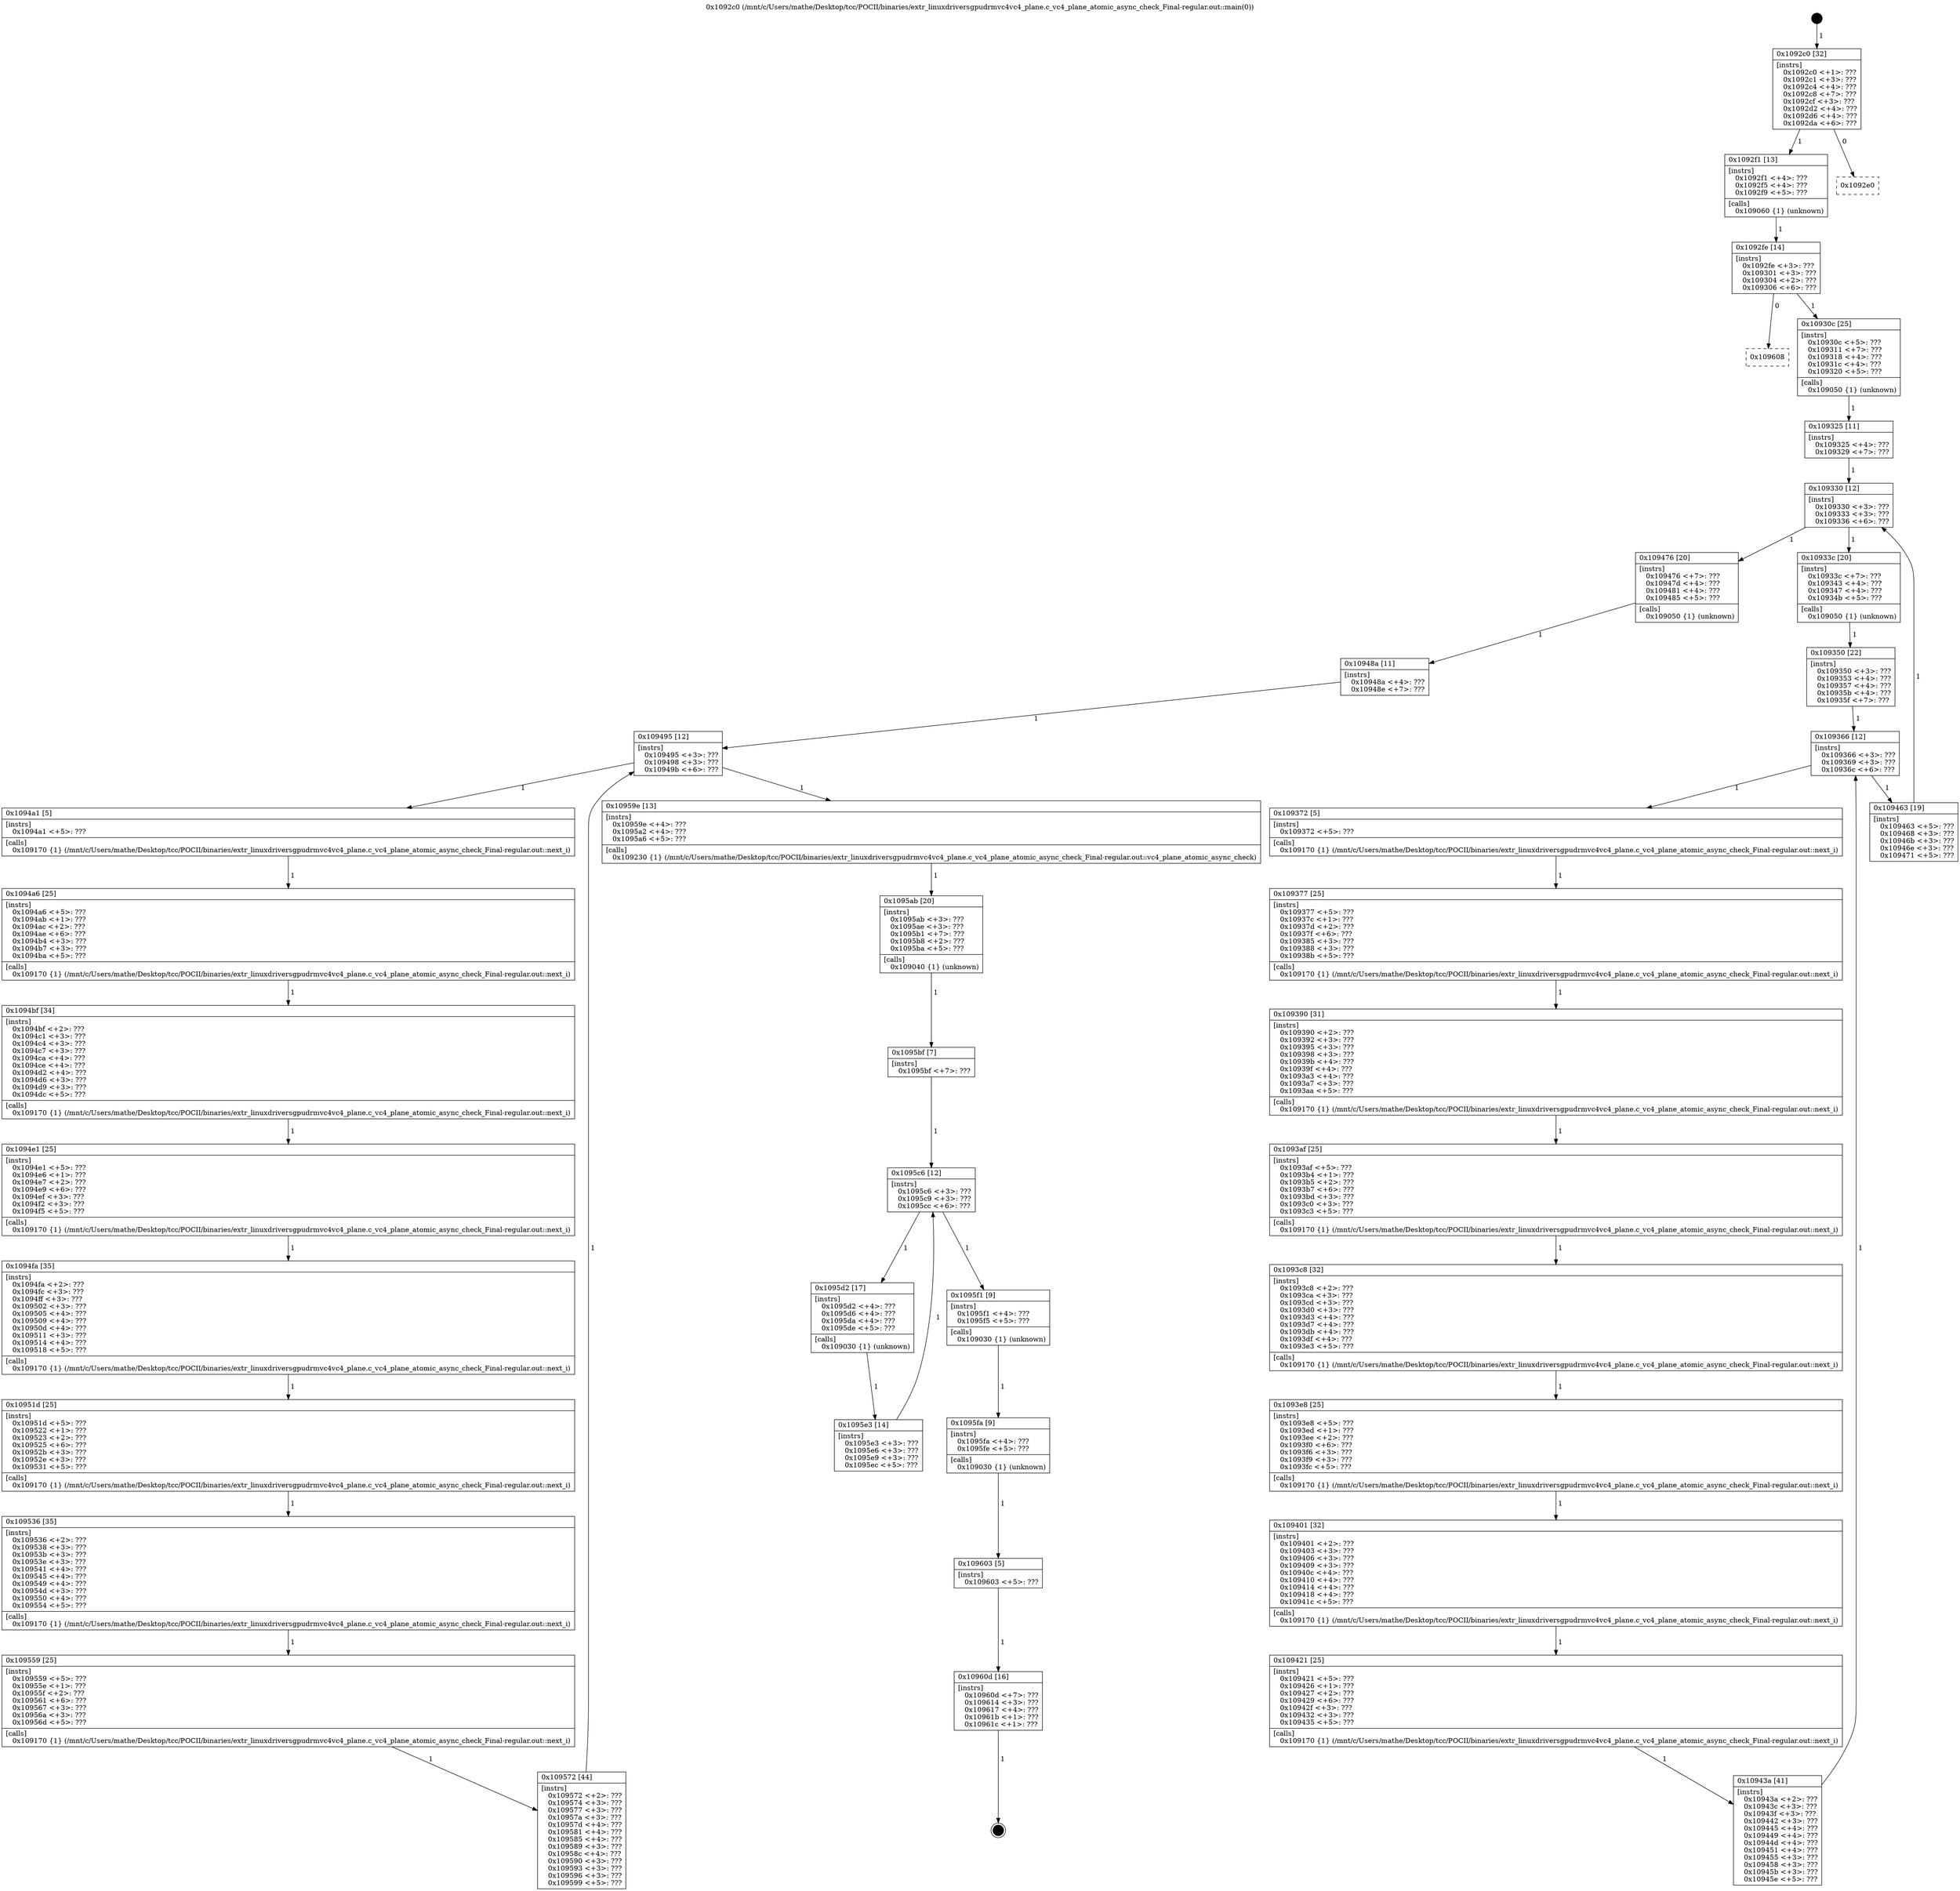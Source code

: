 digraph "0x1092c0" {
  label = "0x1092c0 (/mnt/c/Users/mathe/Desktop/tcc/POCII/binaries/extr_linuxdriversgpudrmvc4vc4_plane.c_vc4_plane_atomic_async_check_Final-regular.out::main(0))"
  labelloc = "t"
  node[shape=record]

  Entry [label="",width=0.3,height=0.3,shape=circle,fillcolor=black,style=filled]
  "0x1092c0" [label="{
     0x1092c0 [32]\l
     | [instrs]\l
     &nbsp;&nbsp;0x1092c0 \<+1\>: ???\l
     &nbsp;&nbsp;0x1092c1 \<+3\>: ???\l
     &nbsp;&nbsp;0x1092c4 \<+4\>: ???\l
     &nbsp;&nbsp;0x1092c8 \<+7\>: ???\l
     &nbsp;&nbsp;0x1092cf \<+3\>: ???\l
     &nbsp;&nbsp;0x1092d2 \<+4\>: ???\l
     &nbsp;&nbsp;0x1092d6 \<+4\>: ???\l
     &nbsp;&nbsp;0x1092da \<+6\>: ???\l
  }"]
  "0x1092f1" [label="{
     0x1092f1 [13]\l
     | [instrs]\l
     &nbsp;&nbsp;0x1092f1 \<+4\>: ???\l
     &nbsp;&nbsp;0x1092f5 \<+4\>: ???\l
     &nbsp;&nbsp;0x1092f9 \<+5\>: ???\l
     | [calls]\l
     &nbsp;&nbsp;0x109060 \{1\} (unknown)\l
  }"]
  "0x1092e0" [label="{
     0x1092e0\l
  }", style=dashed]
  "0x1092fe" [label="{
     0x1092fe [14]\l
     | [instrs]\l
     &nbsp;&nbsp;0x1092fe \<+3\>: ???\l
     &nbsp;&nbsp;0x109301 \<+3\>: ???\l
     &nbsp;&nbsp;0x109304 \<+2\>: ???\l
     &nbsp;&nbsp;0x109306 \<+6\>: ???\l
  }"]
  "0x109608" [label="{
     0x109608\l
  }", style=dashed]
  "0x10930c" [label="{
     0x10930c [25]\l
     | [instrs]\l
     &nbsp;&nbsp;0x10930c \<+5\>: ???\l
     &nbsp;&nbsp;0x109311 \<+7\>: ???\l
     &nbsp;&nbsp;0x109318 \<+4\>: ???\l
     &nbsp;&nbsp;0x10931c \<+4\>: ???\l
     &nbsp;&nbsp;0x109320 \<+5\>: ???\l
     | [calls]\l
     &nbsp;&nbsp;0x109050 \{1\} (unknown)\l
  }"]
  Exit [label="",width=0.3,height=0.3,shape=circle,fillcolor=black,style=filled,peripheries=2]
  "0x109330" [label="{
     0x109330 [12]\l
     | [instrs]\l
     &nbsp;&nbsp;0x109330 \<+3\>: ???\l
     &nbsp;&nbsp;0x109333 \<+3\>: ???\l
     &nbsp;&nbsp;0x109336 \<+6\>: ???\l
  }"]
  "0x109476" [label="{
     0x109476 [20]\l
     | [instrs]\l
     &nbsp;&nbsp;0x109476 \<+7\>: ???\l
     &nbsp;&nbsp;0x10947d \<+4\>: ???\l
     &nbsp;&nbsp;0x109481 \<+4\>: ???\l
     &nbsp;&nbsp;0x109485 \<+5\>: ???\l
     | [calls]\l
     &nbsp;&nbsp;0x109050 \{1\} (unknown)\l
  }"]
  "0x10933c" [label="{
     0x10933c [20]\l
     | [instrs]\l
     &nbsp;&nbsp;0x10933c \<+7\>: ???\l
     &nbsp;&nbsp;0x109343 \<+4\>: ???\l
     &nbsp;&nbsp;0x109347 \<+4\>: ???\l
     &nbsp;&nbsp;0x10934b \<+5\>: ???\l
     | [calls]\l
     &nbsp;&nbsp;0x109050 \{1\} (unknown)\l
  }"]
  "0x109366" [label="{
     0x109366 [12]\l
     | [instrs]\l
     &nbsp;&nbsp;0x109366 \<+3\>: ???\l
     &nbsp;&nbsp;0x109369 \<+3\>: ???\l
     &nbsp;&nbsp;0x10936c \<+6\>: ???\l
  }"]
  "0x109463" [label="{
     0x109463 [19]\l
     | [instrs]\l
     &nbsp;&nbsp;0x109463 \<+5\>: ???\l
     &nbsp;&nbsp;0x109468 \<+3\>: ???\l
     &nbsp;&nbsp;0x10946b \<+3\>: ???\l
     &nbsp;&nbsp;0x10946e \<+3\>: ???\l
     &nbsp;&nbsp;0x109471 \<+5\>: ???\l
  }"]
  "0x109372" [label="{
     0x109372 [5]\l
     | [instrs]\l
     &nbsp;&nbsp;0x109372 \<+5\>: ???\l
     | [calls]\l
     &nbsp;&nbsp;0x109170 \{1\} (/mnt/c/Users/mathe/Desktop/tcc/POCII/binaries/extr_linuxdriversgpudrmvc4vc4_plane.c_vc4_plane_atomic_async_check_Final-regular.out::next_i)\l
  }"]
  "0x109377" [label="{
     0x109377 [25]\l
     | [instrs]\l
     &nbsp;&nbsp;0x109377 \<+5\>: ???\l
     &nbsp;&nbsp;0x10937c \<+1\>: ???\l
     &nbsp;&nbsp;0x10937d \<+2\>: ???\l
     &nbsp;&nbsp;0x10937f \<+6\>: ???\l
     &nbsp;&nbsp;0x109385 \<+3\>: ???\l
     &nbsp;&nbsp;0x109388 \<+3\>: ???\l
     &nbsp;&nbsp;0x10938b \<+5\>: ???\l
     | [calls]\l
     &nbsp;&nbsp;0x109170 \{1\} (/mnt/c/Users/mathe/Desktop/tcc/POCII/binaries/extr_linuxdriversgpudrmvc4vc4_plane.c_vc4_plane_atomic_async_check_Final-regular.out::next_i)\l
  }"]
  "0x109390" [label="{
     0x109390 [31]\l
     | [instrs]\l
     &nbsp;&nbsp;0x109390 \<+2\>: ???\l
     &nbsp;&nbsp;0x109392 \<+3\>: ???\l
     &nbsp;&nbsp;0x109395 \<+3\>: ???\l
     &nbsp;&nbsp;0x109398 \<+3\>: ???\l
     &nbsp;&nbsp;0x10939b \<+4\>: ???\l
     &nbsp;&nbsp;0x10939f \<+4\>: ???\l
     &nbsp;&nbsp;0x1093a3 \<+4\>: ???\l
     &nbsp;&nbsp;0x1093a7 \<+3\>: ???\l
     &nbsp;&nbsp;0x1093aa \<+5\>: ???\l
     | [calls]\l
     &nbsp;&nbsp;0x109170 \{1\} (/mnt/c/Users/mathe/Desktop/tcc/POCII/binaries/extr_linuxdriversgpudrmvc4vc4_plane.c_vc4_plane_atomic_async_check_Final-regular.out::next_i)\l
  }"]
  "0x1093af" [label="{
     0x1093af [25]\l
     | [instrs]\l
     &nbsp;&nbsp;0x1093af \<+5\>: ???\l
     &nbsp;&nbsp;0x1093b4 \<+1\>: ???\l
     &nbsp;&nbsp;0x1093b5 \<+2\>: ???\l
     &nbsp;&nbsp;0x1093b7 \<+6\>: ???\l
     &nbsp;&nbsp;0x1093bd \<+3\>: ???\l
     &nbsp;&nbsp;0x1093c0 \<+3\>: ???\l
     &nbsp;&nbsp;0x1093c3 \<+5\>: ???\l
     | [calls]\l
     &nbsp;&nbsp;0x109170 \{1\} (/mnt/c/Users/mathe/Desktop/tcc/POCII/binaries/extr_linuxdriversgpudrmvc4vc4_plane.c_vc4_plane_atomic_async_check_Final-regular.out::next_i)\l
  }"]
  "0x1093c8" [label="{
     0x1093c8 [32]\l
     | [instrs]\l
     &nbsp;&nbsp;0x1093c8 \<+2\>: ???\l
     &nbsp;&nbsp;0x1093ca \<+3\>: ???\l
     &nbsp;&nbsp;0x1093cd \<+3\>: ???\l
     &nbsp;&nbsp;0x1093d0 \<+3\>: ???\l
     &nbsp;&nbsp;0x1093d3 \<+4\>: ???\l
     &nbsp;&nbsp;0x1093d7 \<+4\>: ???\l
     &nbsp;&nbsp;0x1093db \<+4\>: ???\l
     &nbsp;&nbsp;0x1093df \<+4\>: ???\l
     &nbsp;&nbsp;0x1093e3 \<+5\>: ???\l
     | [calls]\l
     &nbsp;&nbsp;0x109170 \{1\} (/mnt/c/Users/mathe/Desktop/tcc/POCII/binaries/extr_linuxdriversgpudrmvc4vc4_plane.c_vc4_plane_atomic_async_check_Final-regular.out::next_i)\l
  }"]
  "0x1093e8" [label="{
     0x1093e8 [25]\l
     | [instrs]\l
     &nbsp;&nbsp;0x1093e8 \<+5\>: ???\l
     &nbsp;&nbsp;0x1093ed \<+1\>: ???\l
     &nbsp;&nbsp;0x1093ee \<+2\>: ???\l
     &nbsp;&nbsp;0x1093f0 \<+6\>: ???\l
     &nbsp;&nbsp;0x1093f6 \<+3\>: ???\l
     &nbsp;&nbsp;0x1093f9 \<+3\>: ???\l
     &nbsp;&nbsp;0x1093fc \<+5\>: ???\l
     | [calls]\l
     &nbsp;&nbsp;0x109170 \{1\} (/mnt/c/Users/mathe/Desktop/tcc/POCII/binaries/extr_linuxdriversgpudrmvc4vc4_plane.c_vc4_plane_atomic_async_check_Final-regular.out::next_i)\l
  }"]
  "0x109401" [label="{
     0x109401 [32]\l
     | [instrs]\l
     &nbsp;&nbsp;0x109401 \<+2\>: ???\l
     &nbsp;&nbsp;0x109403 \<+3\>: ???\l
     &nbsp;&nbsp;0x109406 \<+3\>: ???\l
     &nbsp;&nbsp;0x109409 \<+3\>: ???\l
     &nbsp;&nbsp;0x10940c \<+4\>: ???\l
     &nbsp;&nbsp;0x109410 \<+4\>: ???\l
     &nbsp;&nbsp;0x109414 \<+4\>: ???\l
     &nbsp;&nbsp;0x109418 \<+4\>: ???\l
     &nbsp;&nbsp;0x10941c \<+5\>: ???\l
     | [calls]\l
     &nbsp;&nbsp;0x109170 \{1\} (/mnt/c/Users/mathe/Desktop/tcc/POCII/binaries/extr_linuxdriversgpudrmvc4vc4_plane.c_vc4_plane_atomic_async_check_Final-regular.out::next_i)\l
  }"]
  "0x109421" [label="{
     0x109421 [25]\l
     | [instrs]\l
     &nbsp;&nbsp;0x109421 \<+5\>: ???\l
     &nbsp;&nbsp;0x109426 \<+1\>: ???\l
     &nbsp;&nbsp;0x109427 \<+2\>: ???\l
     &nbsp;&nbsp;0x109429 \<+6\>: ???\l
     &nbsp;&nbsp;0x10942f \<+3\>: ???\l
     &nbsp;&nbsp;0x109432 \<+3\>: ???\l
     &nbsp;&nbsp;0x109435 \<+5\>: ???\l
     | [calls]\l
     &nbsp;&nbsp;0x109170 \{1\} (/mnt/c/Users/mathe/Desktop/tcc/POCII/binaries/extr_linuxdriversgpudrmvc4vc4_plane.c_vc4_plane_atomic_async_check_Final-regular.out::next_i)\l
  }"]
  "0x10943a" [label="{
     0x10943a [41]\l
     | [instrs]\l
     &nbsp;&nbsp;0x10943a \<+2\>: ???\l
     &nbsp;&nbsp;0x10943c \<+3\>: ???\l
     &nbsp;&nbsp;0x10943f \<+3\>: ???\l
     &nbsp;&nbsp;0x109442 \<+3\>: ???\l
     &nbsp;&nbsp;0x109445 \<+4\>: ???\l
     &nbsp;&nbsp;0x109449 \<+4\>: ???\l
     &nbsp;&nbsp;0x10944d \<+4\>: ???\l
     &nbsp;&nbsp;0x109451 \<+4\>: ???\l
     &nbsp;&nbsp;0x109455 \<+3\>: ???\l
     &nbsp;&nbsp;0x109458 \<+3\>: ???\l
     &nbsp;&nbsp;0x10945b \<+3\>: ???\l
     &nbsp;&nbsp;0x10945e \<+5\>: ???\l
  }"]
  "0x109350" [label="{
     0x109350 [22]\l
     | [instrs]\l
     &nbsp;&nbsp;0x109350 \<+3\>: ???\l
     &nbsp;&nbsp;0x109353 \<+4\>: ???\l
     &nbsp;&nbsp;0x109357 \<+4\>: ???\l
     &nbsp;&nbsp;0x10935b \<+4\>: ???\l
     &nbsp;&nbsp;0x10935f \<+7\>: ???\l
  }"]
  "0x10960d" [label="{
     0x10960d [16]\l
     | [instrs]\l
     &nbsp;&nbsp;0x10960d \<+7\>: ???\l
     &nbsp;&nbsp;0x109614 \<+3\>: ???\l
     &nbsp;&nbsp;0x109617 \<+4\>: ???\l
     &nbsp;&nbsp;0x10961b \<+1\>: ???\l
     &nbsp;&nbsp;0x10961c \<+1\>: ???\l
  }"]
  "0x109325" [label="{
     0x109325 [11]\l
     | [instrs]\l
     &nbsp;&nbsp;0x109325 \<+4\>: ???\l
     &nbsp;&nbsp;0x109329 \<+7\>: ???\l
  }"]
  "0x109495" [label="{
     0x109495 [12]\l
     | [instrs]\l
     &nbsp;&nbsp;0x109495 \<+3\>: ???\l
     &nbsp;&nbsp;0x109498 \<+3\>: ???\l
     &nbsp;&nbsp;0x10949b \<+6\>: ???\l
  }"]
  "0x10959e" [label="{
     0x10959e [13]\l
     | [instrs]\l
     &nbsp;&nbsp;0x10959e \<+4\>: ???\l
     &nbsp;&nbsp;0x1095a2 \<+4\>: ???\l
     &nbsp;&nbsp;0x1095a6 \<+5\>: ???\l
     | [calls]\l
     &nbsp;&nbsp;0x109230 \{1\} (/mnt/c/Users/mathe/Desktop/tcc/POCII/binaries/extr_linuxdriversgpudrmvc4vc4_plane.c_vc4_plane_atomic_async_check_Final-regular.out::vc4_plane_atomic_async_check)\l
  }"]
  "0x1094a1" [label="{
     0x1094a1 [5]\l
     | [instrs]\l
     &nbsp;&nbsp;0x1094a1 \<+5\>: ???\l
     | [calls]\l
     &nbsp;&nbsp;0x109170 \{1\} (/mnt/c/Users/mathe/Desktop/tcc/POCII/binaries/extr_linuxdriversgpudrmvc4vc4_plane.c_vc4_plane_atomic_async_check_Final-regular.out::next_i)\l
  }"]
  "0x1094a6" [label="{
     0x1094a6 [25]\l
     | [instrs]\l
     &nbsp;&nbsp;0x1094a6 \<+5\>: ???\l
     &nbsp;&nbsp;0x1094ab \<+1\>: ???\l
     &nbsp;&nbsp;0x1094ac \<+2\>: ???\l
     &nbsp;&nbsp;0x1094ae \<+6\>: ???\l
     &nbsp;&nbsp;0x1094b4 \<+3\>: ???\l
     &nbsp;&nbsp;0x1094b7 \<+3\>: ???\l
     &nbsp;&nbsp;0x1094ba \<+5\>: ???\l
     | [calls]\l
     &nbsp;&nbsp;0x109170 \{1\} (/mnt/c/Users/mathe/Desktop/tcc/POCII/binaries/extr_linuxdriversgpudrmvc4vc4_plane.c_vc4_plane_atomic_async_check_Final-regular.out::next_i)\l
  }"]
  "0x1094bf" [label="{
     0x1094bf [34]\l
     | [instrs]\l
     &nbsp;&nbsp;0x1094bf \<+2\>: ???\l
     &nbsp;&nbsp;0x1094c1 \<+3\>: ???\l
     &nbsp;&nbsp;0x1094c4 \<+3\>: ???\l
     &nbsp;&nbsp;0x1094c7 \<+3\>: ???\l
     &nbsp;&nbsp;0x1094ca \<+4\>: ???\l
     &nbsp;&nbsp;0x1094ce \<+4\>: ???\l
     &nbsp;&nbsp;0x1094d2 \<+4\>: ???\l
     &nbsp;&nbsp;0x1094d6 \<+3\>: ???\l
     &nbsp;&nbsp;0x1094d9 \<+3\>: ???\l
     &nbsp;&nbsp;0x1094dc \<+5\>: ???\l
     | [calls]\l
     &nbsp;&nbsp;0x109170 \{1\} (/mnt/c/Users/mathe/Desktop/tcc/POCII/binaries/extr_linuxdriversgpudrmvc4vc4_plane.c_vc4_plane_atomic_async_check_Final-regular.out::next_i)\l
  }"]
  "0x1094e1" [label="{
     0x1094e1 [25]\l
     | [instrs]\l
     &nbsp;&nbsp;0x1094e1 \<+5\>: ???\l
     &nbsp;&nbsp;0x1094e6 \<+1\>: ???\l
     &nbsp;&nbsp;0x1094e7 \<+2\>: ???\l
     &nbsp;&nbsp;0x1094e9 \<+6\>: ???\l
     &nbsp;&nbsp;0x1094ef \<+3\>: ???\l
     &nbsp;&nbsp;0x1094f2 \<+3\>: ???\l
     &nbsp;&nbsp;0x1094f5 \<+5\>: ???\l
     | [calls]\l
     &nbsp;&nbsp;0x109170 \{1\} (/mnt/c/Users/mathe/Desktop/tcc/POCII/binaries/extr_linuxdriversgpudrmvc4vc4_plane.c_vc4_plane_atomic_async_check_Final-regular.out::next_i)\l
  }"]
  "0x1094fa" [label="{
     0x1094fa [35]\l
     | [instrs]\l
     &nbsp;&nbsp;0x1094fa \<+2\>: ???\l
     &nbsp;&nbsp;0x1094fc \<+3\>: ???\l
     &nbsp;&nbsp;0x1094ff \<+3\>: ???\l
     &nbsp;&nbsp;0x109502 \<+3\>: ???\l
     &nbsp;&nbsp;0x109505 \<+4\>: ???\l
     &nbsp;&nbsp;0x109509 \<+4\>: ???\l
     &nbsp;&nbsp;0x10950d \<+4\>: ???\l
     &nbsp;&nbsp;0x109511 \<+3\>: ???\l
     &nbsp;&nbsp;0x109514 \<+4\>: ???\l
     &nbsp;&nbsp;0x109518 \<+5\>: ???\l
     | [calls]\l
     &nbsp;&nbsp;0x109170 \{1\} (/mnt/c/Users/mathe/Desktop/tcc/POCII/binaries/extr_linuxdriversgpudrmvc4vc4_plane.c_vc4_plane_atomic_async_check_Final-regular.out::next_i)\l
  }"]
  "0x10951d" [label="{
     0x10951d [25]\l
     | [instrs]\l
     &nbsp;&nbsp;0x10951d \<+5\>: ???\l
     &nbsp;&nbsp;0x109522 \<+1\>: ???\l
     &nbsp;&nbsp;0x109523 \<+2\>: ???\l
     &nbsp;&nbsp;0x109525 \<+6\>: ???\l
     &nbsp;&nbsp;0x10952b \<+3\>: ???\l
     &nbsp;&nbsp;0x10952e \<+3\>: ???\l
     &nbsp;&nbsp;0x109531 \<+5\>: ???\l
     | [calls]\l
     &nbsp;&nbsp;0x109170 \{1\} (/mnt/c/Users/mathe/Desktop/tcc/POCII/binaries/extr_linuxdriversgpudrmvc4vc4_plane.c_vc4_plane_atomic_async_check_Final-regular.out::next_i)\l
  }"]
  "0x109536" [label="{
     0x109536 [35]\l
     | [instrs]\l
     &nbsp;&nbsp;0x109536 \<+2\>: ???\l
     &nbsp;&nbsp;0x109538 \<+3\>: ???\l
     &nbsp;&nbsp;0x10953b \<+3\>: ???\l
     &nbsp;&nbsp;0x10953e \<+3\>: ???\l
     &nbsp;&nbsp;0x109541 \<+4\>: ???\l
     &nbsp;&nbsp;0x109545 \<+4\>: ???\l
     &nbsp;&nbsp;0x109549 \<+4\>: ???\l
     &nbsp;&nbsp;0x10954d \<+3\>: ???\l
     &nbsp;&nbsp;0x109550 \<+4\>: ???\l
     &nbsp;&nbsp;0x109554 \<+5\>: ???\l
     | [calls]\l
     &nbsp;&nbsp;0x109170 \{1\} (/mnt/c/Users/mathe/Desktop/tcc/POCII/binaries/extr_linuxdriversgpudrmvc4vc4_plane.c_vc4_plane_atomic_async_check_Final-regular.out::next_i)\l
  }"]
  "0x109559" [label="{
     0x109559 [25]\l
     | [instrs]\l
     &nbsp;&nbsp;0x109559 \<+5\>: ???\l
     &nbsp;&nbsp;0x10955e \<+1\>: ???\l
     &nbsp;&nbsp;0x10955f \<+2\>: ???\l
     &nbsp;&nbsp;0x109561 \<+6\>: ???\l
     &nbsp;&nbsp;0x109567 \<+3\>: ???\l
     &nbsp;&nbsp;0x10956a \<+3\>: ???\l
     &nbsp;&nbsp;0x10956d \<+5\>: ???\l
     | [calls]\l
     &nbsp;&nbsp;0x109170 \{1\} (/mnt/c/Users/mathe/Desktop/tcc/POCII/binaries/extr_linuxdriversgpudrmvc4vc4_plane.c_vc4_plane_atomic_async_check_Final-regular.out::next_i)\l
  }"]
  "0x109572" [label="{
     0x109572 [44]\l
     | [instrs]\l
     &nbsp;&nbsp;0x109572 \<+2\>: ???\l
     &nbsp;&nbsp;0x109574 \<+3\>: ???\l
     &nbsp;&nbsp;0x109577 \<+3\>: ???\l
     &nbsp;&nbsp;0x10957a \<+3\>: ???\l
     &nbsp;&nbsp;0x10957d \<+4\>: ???\l
     &nbsp;&nbsp;0x109581 \<+4\>: ???\l
     &nbsp;&nbsp;0x109585 \<+4\>: ???\l
     &nbsp;&nbsp;0x109589 \<+3\>: ???\l
     &nbsp;&nbsp;0x10958c \<+4\>: ???\l
     &nbsp;&nbsp;0x109590 \<+3\>: ???\l
     &nbsp;&nbsp;0x109593 \<+3\>: ???\l
     &nbsp;&nbsp;0x109596 \<+3\>: ???\l
     &nbsp;&nbsp;0x109599 \<+5\>: ???\l
  }"]
  "0x10948a" [label="{
     0x10948a [11]\l
     | [instrs]\l
     &nbsp;&nbsp;0x10948a \<+4\>: ???\l
     &nbsp;&nbsp;0x10948e \<+7\>: ???\l
  }"]
  "0x1095ab" [label="{
     0x1095ab [20]\l
     | [instrs]\l
     &nbsp;&nbsp;0x1095ab \<+3\>: ???\l
     &nbsp;&nbsp;0x1095ae \<+3\>: ???\l
     &nbsp;&nbsp;0x1095b1 \<+7\>: ???\l
     &nbsp;&nbsp;0x1095b8 \<+2\>: ???\l
     &nbsp;&nbsp;0x1095ba \<+5\>: ???\l
     | [calls]\l
     &nbsp;&nbsp;0x109040 \{1\} (unknown)\l
  }"]
  "0x1095c6" [label="{
     0x1095c6 [12]\l
     | [instrs]\l
     &nbsp;&nbsp;0x1095c6 \<+3\>: ???\l
     &nbsp;&nbsp;0x1095c9 \<+3\>: ???\l
     &nbsp;&nbsp;0x1095cc \<+6\>: ???\l
  }"]
  "0x1095f1" [label="{
     0x1095f1 [9]\l
     | [instrs]\l
     &nbsp;&nbsp;0x1095f1 \<+4\>: ???\l
     &nbsp;&nbsp;0x1095f5 \<+5\>: ???\l
     | [calls]\l
     &nbsp;&nbsp;0x109030 \{1\} (unknown)\l
  }"]
  "0x1095d2" [label="{
     0x1095d2 [17]\l
     | [instrs]\l
     &nbsp;&nbsp;0x1095d2 \<+4\>: ???\l
     &nbsp;&nbsp;0x1095d6 \<+4\>: ???\l
     &nbsp;&nbsp;0x1095da \<+4\>: ???\l
     &nbsp;&nbsp;0x1095de \<+5\>: ???\l
     | [calls]\l
     &nbsp;&nbsp;0x109030 \{1\} (unknown)\l
  }"]
  "0x1095e3" [label="{
     0x1095e3 [14]\l
     | [instrs]\l
     &nbsp;&nbsp;0x1095e3 \<+3\>: ???\l
     &nbsp;&nbsp;0x1095e6 \<+3\>: ???\l
     &nbsp;&nbsp;0x1095e9 \<+3\>: ???\l
     &nbsp;&nbsp;0x1095ec \<+5\>: ???\l
  }"]
  "0x1095bf" [label="{
     0x1095bf [7]\l
     | [instrs]\l
     &nbsp;&nbsp;0x1095bf \<+7\>: ???\l
  }"]
  "0x1095fa" [label="{
     0x1095fa [9]\l
     | [instrs]\l
     &nbsp;&nbsp;0x1095fa \<+4\>: ???\l
     &nbsp;&nbsp;0x1095fe \<+5\>: ???\l
     | [calls]\l
     &nbsp;&nbsp;0x109030 \{1\} (unknown)\l
  }"]
  "0x109603" [label="{
     0x109603 [5]\l
     | [instrs]\l
     &nbsp;&nbsp;0x109603 \<+5\>: ???\l
  }"]
  Entry -> "0x1092c0" [label=" 1"]
  "0x1092c0" -> "0x1092f1" [label=" 1"]
  "0x1092c0" -> "0x1092e0" [label=" 0"]
  "0x1092f1" -> "0x1092fe" [label=" 1"]
  "0x1092fe" -> "0x109608" [label=" 0"]
  "0x1092fe" -> "0x10930c" [label=" 1"]
  "0x10960d" -> Exit [label=" 1"]
  "0x10930c" -> "0x109325" [label=" 1"]
  "0x109330" -> "0x109476" [label=" 1"]
  "0x109330" -> "0x10933c" [label=" 1"]
  "0x10933c" -> "0x109350" [label=" 1"]
  "0x109366" -> "0x109463" [label=" 1"]
  "0x109366" -> "0x109372" [label=" 1"]
  "0x109372" -> "0x109377" [label=" 1"]
  "0x109377" -> "0x109390" [label=" 1"]
  "0x109390" -> "0x1093af" [label=" 1"]
  "0x1093af" -> "0x1093c8" [label=" 1"]
  "0x1093c8" -> "0x1093e8" [label=" 1"]
  "0x1093e8" -> "0x109401" [label=" 1"]
  "0x109401" -> "0x109421" [label=" 1"]
  "0x109421" -> "0x10943a" [label=" 1"]
  "0x109350" -> "0x109366" [label=" 1"]
  "0x10943a" -> "0x109366" [label=" 1"]
  "0x109603" -> "0x10960d" [label=" 1"]
  "0x109325" -> "0x109330" [label=" 1"]
  "0x109463" -> "0x109330" [label=" 1"]
  "0x109476" -> "0x10948a" [label=" 1"]
  "0x109495" -> "0x10959e" [label=" 1"]
  "0x109495" -> "0x1094a1" [label=" 1"]
  "0x1094a1" -> "0x1094a6" [label=" 1"]
  "0x1094a6" -> "0x1094bf" [label=" 1"]
  "0x1094bf" -> "0x1094e1" [label=" 1"]
  "0x1094e1" -> "0x1094fa" [label=" 1"]
  "0x1094fa" -> "0x10951d" [label=" 1"]
  "0x10951d" -> "0x109536" [label=" 1"]
  "0x109536" -> "0x109559" [label=" 1"]
  "0x109559" -> "0x109572" [label=" 1"]
  "0x10948a" -> "0x109495" [label=" 1"]
  "0x109572" -> "0x109495" [label=" 1"]
  "0x10959e" -> "0x1095ab" [label=" 1"]
  "0x1095ab" -> "0x1095bf" [label=" 1"]
  "0x1095c6" -> "0x1095f1" [label=" 1"]
  "0x1095c6" -> "0x1095d2" [label=" 1"]
  "0x1095d2" -> "0x1095e3" [label=" 1"]
  "0x1095bf" -> "0x1095c6" [label=" 1"]
  "0x1095e3" -> "0x1095c6" [label=" 1"]
  "0x1095f1" -> "0x1095fa" [label=" 1"]
  "0x1095fa" -> "0x109603" [label=" 1"]
}
